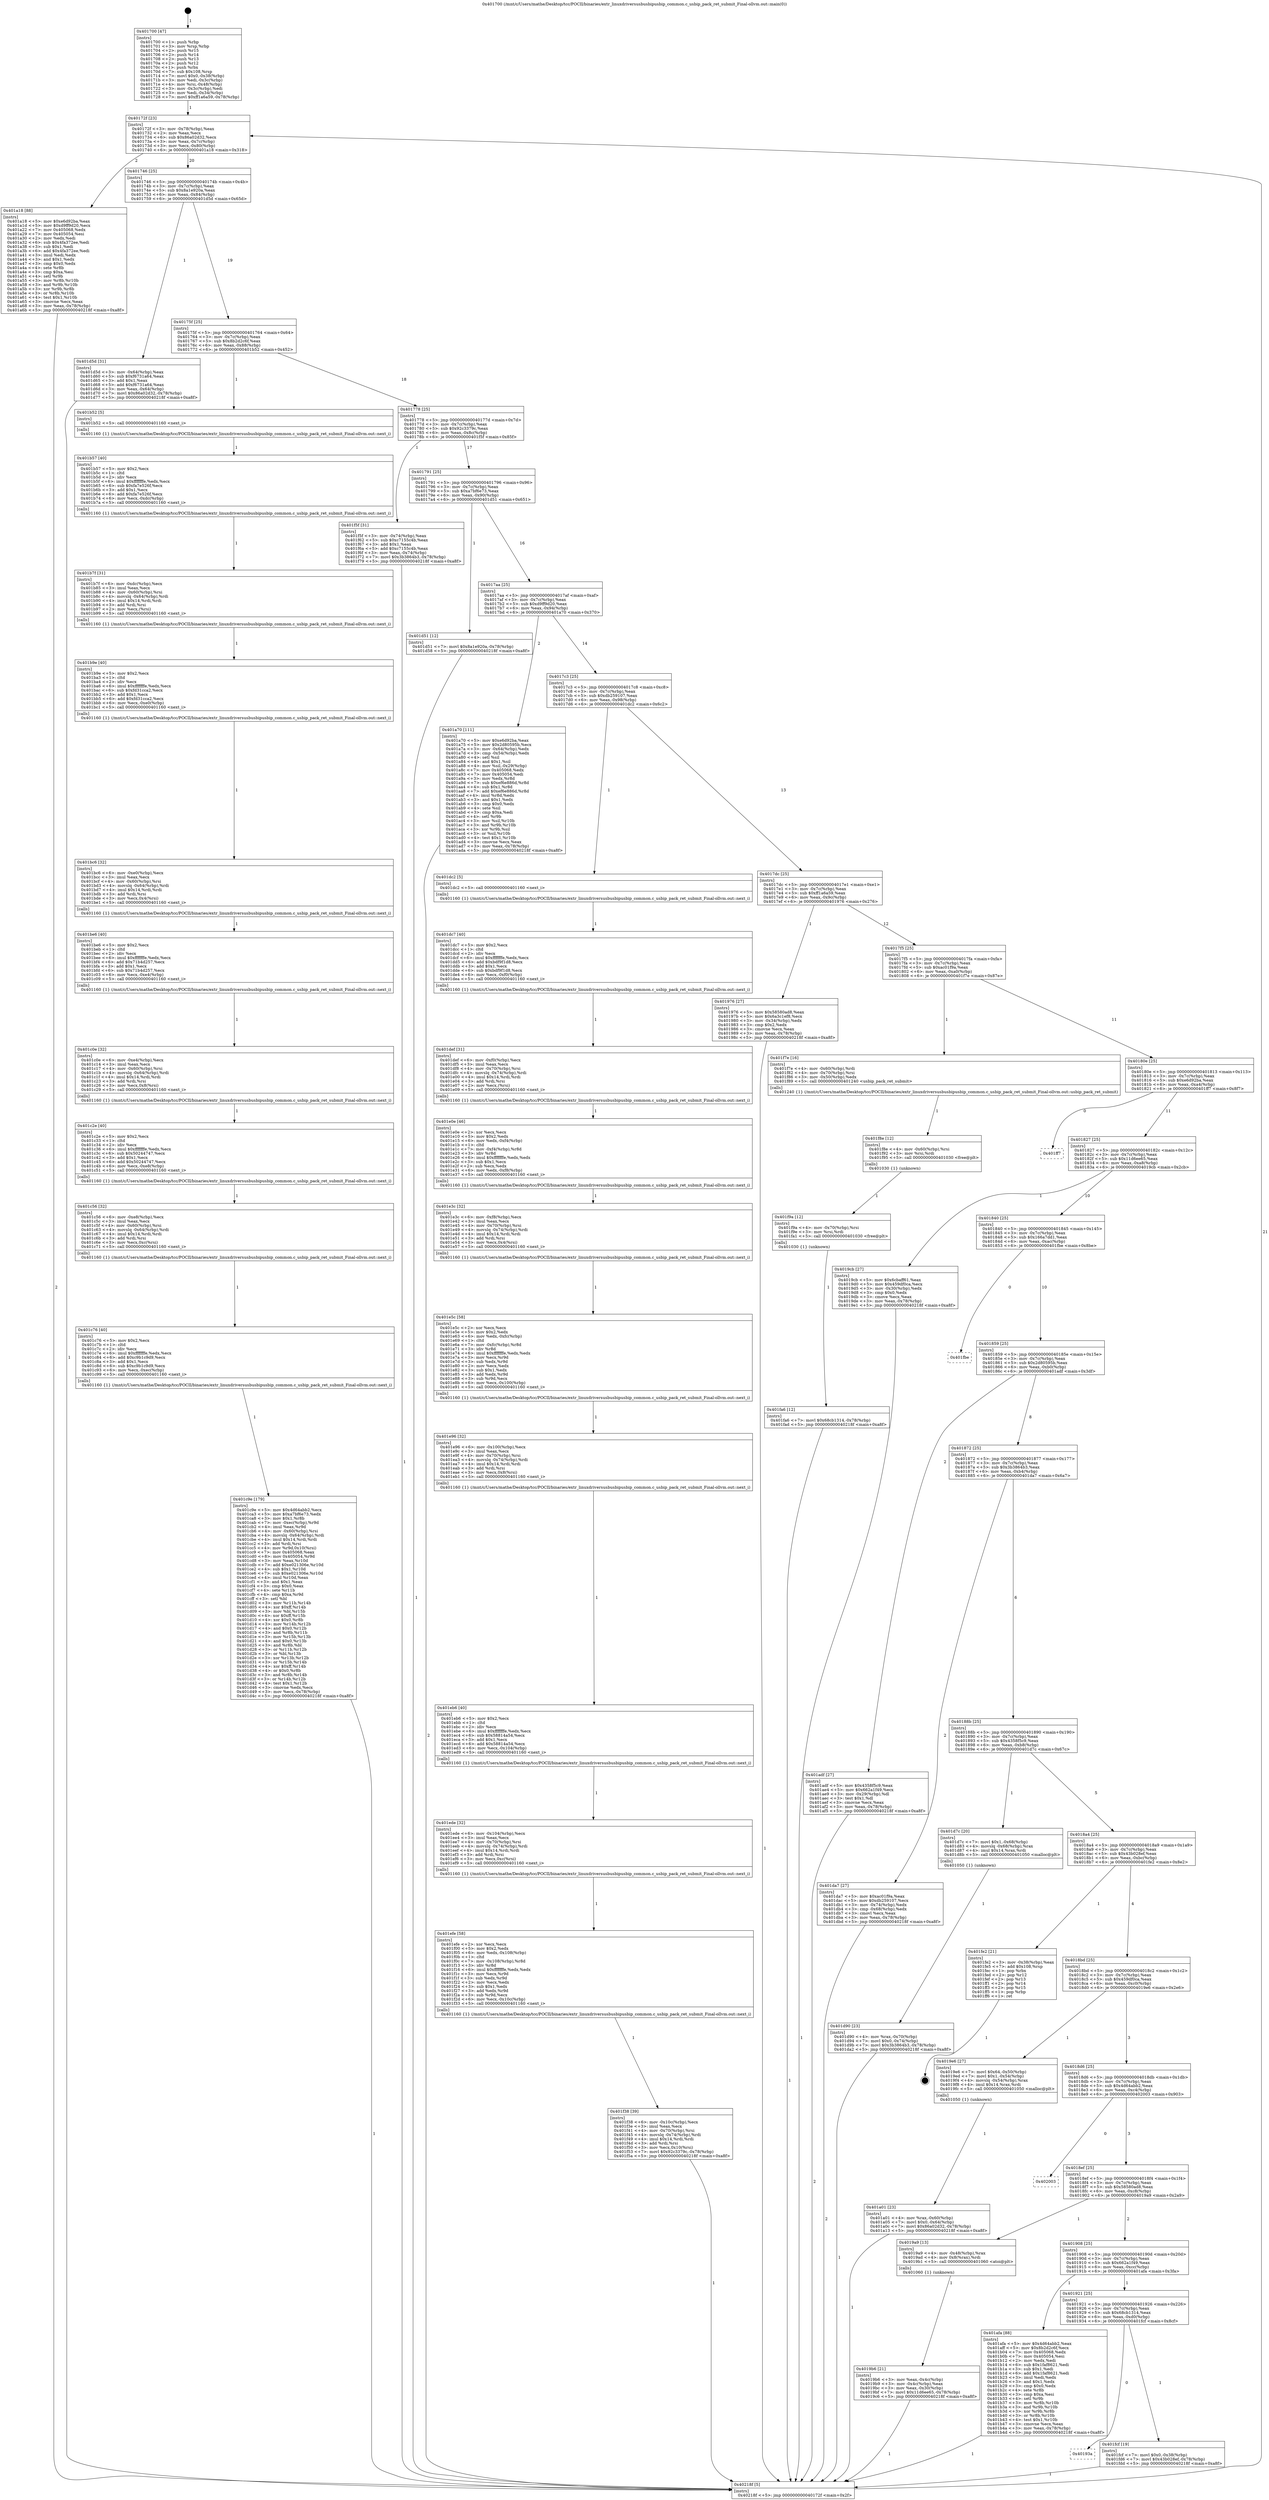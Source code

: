 digraph "0x401700" {
  label = "0x401700 (/mnt/c/Users/mathe/Desktop/tcc/POCII/binaries/extr_linuxdriversusbusbipusbip_common.c_usbip_pack_ret_submit_Final-ollvm.out::main(0))"
  labelloc = "t"
  node[shape=record]

  Entry [label="",width=0.3,height=0.3,shape=circle,fillcolor=black,style=filled]
  "0x40172f" [label="{
     0x40172f [23]\l
     | [instrs]\l
     &nbsp;&nbsp;0x40172f \<+3\>: mov -0x78(%rbp),%eax\l
     &nbsp;&nbsp;0x401732 \<+2\>: mov %eax,%ecx\l
     &nbsp;&nbsp;0x401734 \<+6\>: sub $0x86a02d32,%ecx\l
     &nbsp;&nbsp;0x40173a \<+3\>: mov %eax,-0x7c(%rbp)\l
     &nbsp;&nbsp;0x40173d \<+3\>: mov %ecx,-0x80(%rbp)\l
     &nbsp;&nbsp;0x401740 \<+6\>: je 0000000000401a18 \<main+0x318\>\l
  }"]
  "0x401a18" [label="{
     0x401a18 [88]\l
     | [instrs]\l
     &nbsp;&nbsp;0x401a18 \<+5\>: mov $0xe6d92ba,%eax\l
     &nbsp;&nbsp;0x401a1d \<+5\>: mov $0xd9ff9d20,%ecx\l
     &nbsp;&nbsp;0x401a22 \<+7\>: mov 0x405068,%edx\l
     &nbsp;&nbsp;0x401a29 \<+7\>: mov 0x405054,%esi\l
     &nbsp;&nbsp;0x401a30 \<+2\>: mov %edx,%edi\l
     &nbsp;&nbsp;0x401a32 \<+6\>: sub $0x4fa372ee,%edi\l
     &nbsp;&nbsp;0x401a38 \<+3\>: sub $0x1,%edi\l
     &nbsp;&nbsp;0x401a3b \<+6\>: add $0x4fa372ee,%edi\l
     &nbsp;&nbsp;0x401a41 \<+3\>: imul %edi,%edx\l
     &nbsp;&nbsp;0x401a44 \<+3\>: and $0x1,%edx\l
     &nbsp;&nbsp;0x401a47 \<+3\>: cmp $0x0,%edx\l
     &nbsp;&nbsp;0x401a4a \<+4\>: sete %r8b\l
     &nbsp;&nbsp;0x401a4e \<+3\>: cmp $0xa,%esi\l
     &nbsp;&nbsp;0x401a51 \<+4\>: setl %r9b\l
     &nbsp;&nbsp;0x401a55 \<+3\>: mov %r8b,%r10b\l
     &nbsp;&nbsp;0x401a58 \<+3\>: and %r9b,%r10b\l
     &nbsp;&nbsp;0x401a5b \<+3\>: xor %r9b,%r8b\l
     &nbsp;&nbsp;0x401a5e \<+3\>: or %r8b,%r10b\l
     &nbsp;&nbsp;0x401a61 \<+4\>: test $0x1,%r10b\l
     &nbsp;&nbsp;0x401a65 \<+3\>: cmovne %ecx,%eax\l
     &nbsp;&nbsp;0x401a68 \<+3\>: mov %eax,-0x78(%rbp)\l
     &nbsp;&nbsp;0x401a6b \<+5\>: jmp 000000000040218f \<main+0xa8f\>\l
  }"]
  "0x401746" [label="{
     0x401746 [25]\l
     | [instrs]\l
     &nbsp;&nbsp;0x401746 \<+5\>: jmp 000000000040174b \<main+0x4b\>\l
     &nbsp;&nbsp;0x40174b \<+3\>: mov -0x7c(%rbp),%eax\l
     &nbsp;&nbsp;0x40174e \<+5\>: sub $0x8a1e920a,%eax\l
     &nbsp;&nbsp;0x401753 \<+6\>: mov %eax,-0x84(%rbp)\l
     &nbsp;&nbsp;0x401759 \<+6\>: je 0000000000401d5d \<main+0x65d\>\l
  }"]
  Exit [label="",width=0.3,height=0.3,shape=circle,fillcolor=black,style=filled,peripheries=2]
  "0x401d5d" [label="{
     0x401d5d [31]\l
     | [instrs]\l
     &nbsp;&nbsp;0x401d5d \<+3\>: mov -0x64(%rbp),%eax\l
     &nbsp;&nbsp;0x401d60 \<+5\>: sub $0xf6731a64,%eax\l
     &nbsp;&nbsp;0x401d65 \<+3\>: add $0x1,%eax\l
     &nbsp;&nbsp;0x401d68 \<+5\>: add $0xf6731a64,%eax\l
     &nbsp;&nbsp;0x401d6d \<+3\>: mov %eax,-0x64(%rbp)\l
     &nbsp;&nbsp;0x401d70 \<+7\>: movl $0x86a02d32,-0x78(%rbp)\l
     &nbsp;&nbsp;0x401d77 \<+5\>: jmp 000000000040218f \<main+0xa8f\>\l
  }"]
  "0x40175f" [label="{
     0x40175f [25]\l
     | [instrs]\l
     &nbsp;&nbsp;0x40175f \<+5\>: jmp 0000000000401764 \<main+0x64\>\l
     &nbsp;&nbsp;0x401764 \<+3\>: mov -0x7c(%rbp),%eax\l
     &nbsp;&nbsp;0x401767 \<+5\>: sub $0x8b2d2c6f,%eax\l
     &nbsp;&nbsp;0x40176c \<+6\>: mov %eax,-0x88(%rbp)\l
     &nbsp;&nbsp;0x401772 \<+6\>: je 0000000000401b52 \<main+0x452\>\l
  }"]
  "0x40193a" [label="{
     0x40193a\l
  }", style=dashed]
  "0x401b52" [label="{
     0x401b52 [5]\l
     | [instrs]\l
     &nbsp;&nbsp;0x401b52 \<+5\>: call 0000000000401160 \<next_i\>\l
     | [calls]\l
     &nbsp;&nbsp;0x401160 \{1\} (/mnt/c/Users/mathe/Desktop/tcc/POCII/binaries/extr_linuxdriversusbusbipusbip_common.c_usbip_pack_ret_submit_Final-ollvm.out::next_i)\l
  }"]
  "0x401778" [label="{
     0x401778 [25]\l
     | [instrs]\l
     &nbsp;&nbsp;0x401778 \<+5\>: jmp 000000000040177d \<main+0x7d\>\l
     &nbsp;&nbsp;0x40177d \<+3\>: mov -0x7c(%rbp),%eax\l
     &nbsp;&nbsp;0x401780 \<+5\>: sub $0x92c3379c,%eax\l
     &nbsp;&nbsp;0x401785 \<+6\>: mov %eax,-0x8c(%rbp)\l
     &nbsp;&nbsp;0x40178b \<+6\>: je 0000000000401f5f \<main+0x85f\>\l
  }"]
  "0x401fcf" [label="{
     0x401fcf [19]\l
     | [instrs]\l
     &nbsp;&nbsp;0x401fcf \<+7\>: movl $0x0,-0x38(%rbp)\l
     &nbsp;&nbsp;0x401fd6 \<+7\>: movl $0x43b028ef,-0x78(%rbp)\l
     &nbsp;&nbsp;0x401fdd \<+5\>: jmp 000000000040218f \<main+0xa8f\>\l
  }"]
  "0x401f5f" [label="{
     0x401f5f [31]\l
     | [instrs]\l
     &nbsp;&nbsp;0x401f5f \<+3\>: mov -0x74(%rbp),%eax\l
     &nbsp;&nbsp;0x401f62 \<+5\>: sub $0xc7155c4b,%eax\l
     &nbsp;&nbsp;0x401f67 \<+3\>: add $0x1,%eax\l
     &nbsp;&nbsp;0x401f6a \<+5\>: add $0xc7155c4b,%eax\l
     &nbsp;&nbsp;0x401f6f \<+3\>: mov %eax,-0x74(%rbp)\l
     &nbsp;&nbsp;0x401f72 \<+7\>: movl $0x3b3864b3,-0x78(%rbp)\l
     &nbsp;&nbsp;0x401f79 \<+5\>: jmp 000000000040218f \<main+0xa8f\>\l
  }"]
  "0x401791" [label="{
     0x401791 [25]\l
     | [instrs]\l
     &nbsp;&nbsp;0x401791 \<+5\>: jmp 0000000000401796 \<main+0x96\>\l
     &nbsp;&nbsp;0x401796 \<+3\>: mov -0x7c(%rbp),%eax\l
     &nbsp;&nbsp;0x401799 \<+5\>: sub $0xa7bf6e73,%eax\l
     &nbsp;&nbsp;0x40179e \<+6\>: mov %eax,-0x90(%rbp)\l
     &nbsp;&nbsp;0x4017a4 \<+6\>: je 0000000000401d51 \<main+0x651\>\l
  }"]
  "0x401fa6" [label="{
     0x401fa6 [12]\l
     | [instrs]\l
     &nbsp;&nbsp;0x401fa6 \<+7\>: movl $0x68cb1314,-0x78(%rbp)\l
     &nbsp;&nbsp;0x401fad \<+5\>: jmp 000000000040218f \<main+0xa8f\>\l
  }"]
  "0x401d51" [label="{
     0x401d51 [12]\l
     | [instrs]\l
     &nbsp;&nbsp;0x401d51 \<+7\>: movl $0x8a1e920a,-0x78(%rbp)\l
     &nbsp;&nbsp;0x401d58 \<+5\>: jmp 000000000040218f \<main+0xa8f\>\l
  }"]
  "0x4017aa" [label="{
     0x4017aa [25]\l
     | [instrs]\l
     &nbsp;&nbsp;0x4017aa \<+5\>: jmp 00000000004017af \<main+0xaf\>\l
     &nbsp;&nbsp;0x4017af \<+3\>: mov -0x7c(%rbp),%eax\l
     &nbsp;&nbsp;0x4017b2 \<+5\>: sub $0xd9ff9d20,%eax\l
     &nbsp;&nbsp;0x4017b7 \<+6\>: mov %eax,-0x94(%rbp)\l
     &nbsp;&nbsp;0x4017bd \<+6\>: je 0000000000401a70 \<main+0x370\>\l
  }"]
  "0x401f9a" [label="{
     0x401f9a [12]\l
     | [instrs]\l
     &nbsp;&nbsp;0x401f9a \<+4\>: mov -0x70(%rbp),%rsi\l
     &nbsp;&nbsp;0x401f9e \<+3\>: mov %rsi,%rdi\l
     &nbsp;&nbsp;0x401fa1 \<+5\>: call 0000000000401030 \<free@plt\>\l
     | [calls]\l
     &nbsp;&nbsp;0x401030 \{1\} (unknown)\l
  }"]
  "0x401a70" [label="{
     0x401a70 [111]\l
     | [instrs]\l
     &nbsp;&nbsp;0x401a70 \<+5\>: mov $0xe6d92ba,%eax\l
     &nbsp;&nbsp;0x401a75 \<+5\>: mov $0x2d80595b,%ecx\l
     &nbsp;&nbsp;0x401a7a \<+3\>: mov -0x64(%rbp),%edx\l
     &nbsp;&nbsp;0x401a7d \<+3\>: cmp -0x54(%rbp),%edx\l
     &nbsp;&nbsp;0x401a80 \<+4\>: setl %sil\l
     &nbsp;&nbsp;0x401a84 \<+4\>: and $0x1,%sil\l
     &nbsp;&nbsp;0x401a88 \<+4\>: mov %sil,-0x29(%rbp)\l
     &nbsp;&nbsp;0x401a8c \<+7\>: mov 0x405068,%edx\l
     &nbsp;&nbsp;0x401a93 \<+7\>: mov 0x405054,%edi\l
     &nbsp;&nbsp;0x401a9a \<+3\>: mov %edx,%r8d\l
     &nbsp;&nbsp;0x401a9d \<+7\>: sub $0xef6e886d,%r8d\l
     &nbsp;&nbsp;0x401aa4 \<+4\>: sub $0x1,%r8d\l
     &nbsp;&nbsp;0x401aa8 \<+7\>: add $0xef6e886d,%r8d\l
     &nbsp;&nbsp;0x401aaf \<+4\>: imul %r8d,%edx\l
     &nbsp;&nbsp;0x401ab3 \<+3\>: and $0x1,%edx\l
     &nbsp;&nbsp;0x401ab6 \<+3\>: cmp $0x0,%edx\l
     &nbsp;&nbsp;0x401ab9 \<+4\>: sete %sil\l
     &nbsp;&nbsp;0x401abd \<+3\>: cmp $0xa,%edi\l
     &nbsp;&nbsp;0x401ac0 \<+4\>: setl %r9b\l
     &nbsp;&nbsp;0x401ac4 \<+3\>: mov %sil,%r10b\l
     &nbsp;&nbsp;0x401ac7 \<+3\>: and %r9b,%r10b\l
     &nbsp;&nbsp;0x401aca \<+3\>: xor %r9b,%sil\l
     &nbsp;&nbsp;0x401acd \<+3\>: or %sil,%r10b\l
     &nbsp;&nbsp;0x401ad0 \<+4\>: test $0x1,%r10b\l
     &nbsp;&nbsp;0x401ad4 \<+3\>: cmovne %ecx,%eax\l
     &nbsp;&nbsp;0x401ad7 \<+3\>: mov %eax,-0x78(%rbp)\l
     &nbsp;&nbsp;0x401ada \<+5\>: jmp 000000000040218f \<main+0xa8f\>\l
  }"]
  "0x4017c3" [label="{
     0x4017c3 [25]\l
     | [instrs]\l
     &nbsp;&nbsp;0x4017c3 \<+5\>: jmp 00000000004017c8 \<main+0xc8\>\l
     &nbsp;&nbsp;0x4017c8 \<+3\>: mov -0x7c(%rbp),%eax\l
     &nbsp;&nbsp;0x4017cb \<+5\>: sub $0xdb259107,%eax\l
     &nbsp;&nbsp;0x4017d0 \<+6\>: mov %eax,-0x98(%rbp)\l
     &nbsp;&nbsp;0x4017d6 \<+6\>: je 0000000000401dc2 \<main+0x6c2\>\l
  }"]
  "0x401f8e" [label="{
     0x401f8e [12]\l
     | [instrs]\l
     &nbsp;&nbsp;0x401f8e \<+4\>: mov -0x60(%rbp),%rsi\l
     &nbsp;&nbsp;0x401f92 \<+3\>: mov %rsi,%rdi\l
     &nbsp;&nbsp;0x401f95 \<+5\>: call 0000000000401030 \<free@plt\>\l
     | [calls]\l
     &nbsp;&nbsp;0x401030 \{1\} (unknown)\l
  }"]
  "0x401dc2" [label="{
     0x401dc2 [5]\l
     | [instrs]\l
     &nbsp;&nbsp;0x401dc2 \<+5\>: call 0000000000401160 \<next_i\>\l
     | [calls]\l
     &nbsp;&nbsp;0x401160 \{1\} (/mnt/c/Users/mathe/Desktop/tcc/POCII/binaries/extr_linuxdriversusbusbipusbip_common.c_usbip_pack_ret_submit_Final-ollvm.out::next_i)\l
  }"]
  "0x4017dc" [label="{
     0x4017dc [25]\l
     | [instrs]\l
     &nbsp;&nbsp;0x4017dc \<+5\>: jmp 00000000004017e1 \<main+0xe1\>\l
     &nbsp;&nbsp;0x4017e1 \<+3\>: mov -0x7c(%rbp),%eax\l
     &nbsp;&nbsp;0x4017e4 \<+5\>: sub $0xff1a6a59,%eax\l
     &nbsp;&nbsp;0x4017e9 \<+6\>: mov %eax,-0x9c(%rbp)\l
     &nbsp;&nbsp;0x4017ef \<+6\>: je 0000000000401976 \<main+0x276\>\l
  }"]
  "0x401f38" [label="{
     0x401f38 [39]\l
     | [instrs]\l
     &nbsp;&nbsp;0x401f38 \<+6\>: mov -0x10c(%rbp),%ecx\l
     &nbsp;&nbsp;0x401f3e \<+3\>: imul %eax,%ecx\l
     &nbsp;&nbsp;0x401f41 \<+4\>: mov -0x70(%rbp),%rsi\l
     &nbsp;&nbsp;0x401f45 \<+4\>: movslq -0x74(%rbp),%rdi\l
     &nbsp;&nbsp;0x401f49 \<+4\>: imul $0x14,%rdi,%rdi\l
     &nbsp;&nbsp;0x401f4d \<+3\>: add %rdi,%rsi\l
     &nbsp;&nbsp;0x401f50 \<+3\>: mov %ecx,0x10(%rsi)\l
     &nbsp;&nbsp;0x401f53 \<+7\>: movl $0x92c3379c,-0x78(%rbp)\l
     &nbsp;&nbsp;0x401f5a \<+5\>: jmp 000000000040218f \<main+0xa8f\>\l
  }"]
  "0x401976" [label="{
     0x401976 [27]\l
     | [instrs]\l
     &nbsp;&nbsp;0x401976 \<+5\>: mov $0x58580ad8,%eax\l
     &nbsp;&nbsp;0x40197b \<+5\>: mov $0x6a3c1ef8,%ecx\l
     &nbsp;&nbsp;0x401980 \<+3\>: mov -0x34(%rbp),%edx\l
     &nbsp;&nbsp;0x401983 \<+3\>: cmp $0x2,%edx\l
     &nbsp;&nbsp;0x401986 \<+3\>: cmovne %ecx,%eax\l
     &nbsp;&nbsp;0x401989 \<+3\>: mov %eax,-0x78(%rbp)\l
     &nbsp;&nbsp;0x40198c \<+5\>: jmp 000000000040218f \<main+0xa8f\>\l
  }"]
  "0x4017f5" [label="{
     0x4017f5 [25]\l
     | [instrs]\l
     &nbsp;&nbsp;0x4017f5 \<+5\>: jmp 00000000004017fa \<main+0xfa\>\l
     &nbsp;&nbsp;0x4017fa \<+3\>: mov -0x7c(%rbp),%eax\l
     &nbsp;&nbsp;0x4017fd \<+5\>: sub $0xac01f9a,%eax\l
     &nbsp;&nbsp;0x401802 \<+6\>: mov %eax,-0xa0(%rbp)\l
     &nbsp;&nbsp;0x401808 \<+6\>: je 0000000000401f7e \<main+0x87e\>\l
  }"]
  "0x40218f" [label="{
     0x40218f [5]\l
     | [instrs]\l
     &nbsp;&nbsp;0x40218f \<+5\>: jmp 000000000040172f \<main+0x2f\>\l
  }"]
  "0x401700" [label="{
     0x401700 [47]\l
     | [instrs]\l
     &nbsp;&nbsp;0x401700 \<+1\>: push %rbp\l
     &nbsp;&nbsp;0x401701 \<+3\>: mov %rsp,%rbp\l
     &nbsp;&nbsp;0x401704 \<+2\>: push %r15\l
     &nbsp;&nbsp;0x401706 \<+2\>: push %r14\l
     &nbsp;&nbsp;0x401708 \<+2\>: push %r13\l
     &nbsp;&nbsp;0x40170a \<+2\>: push %r12\l
     &nbsp;&nbsp;0x40170c \<+1\>: push %rbx\l
     &nbsp;&nbsp;0x40170d \<+7\>: sub $0x108,%rsp\l
     &nbsp;&nbsp;0x401714 \<+7\>: movl $0x0,-0x38(%rbp)\l
     &nbsp;&nbsp;0x40171b \<+3\>: mov %edi,-0x3c(%rbp)\l
     &nbsp;&nbsp;0x40171e \<+4\>: mov %rsi,-0x48(%rbp)\l
     &nbsp;&nbsp;0x401722 \<+3\>: mov -0x3c(%rbp),%edi\l
     &nbsp;&nbsp;0x401725 \<+3\>: mov %edi,-0x34(%rbp)\l
     &nbsp;&nbsp;0x401728 \<+7\>: movl $0xff1a6a59,-0x78(%rbp)\l
  }"]
  "0x401efe" [label="{
     0x401efe [58]\l
     | [instrs]\l
     &nbsp;&nbsp;0x401efe \<+2\>: xor %ecx,%ecx\l
     &nbsp;&nbsp;0x401f00 \<+5\>: mov $0x2,%edx\l
     &nbsp;&nbsp;0x401f05 \<+6\>: mov %edx,-0x108(%rbp)\l
     &nbsp;&nbsp;0x401f0b \<+1\>: cltd\l
     &nbsp;&nbsp;0x401f0c \<+7\>: mov -0x108(%rbp),%r8d\l
     &nbsp;&nbsp;0x401f13 \<+3\>: idiv %r8d\l
     &nbsp;&nbsp;0x401f16 \<+6\>: imul $0xfffffffe,%edx,%edx\l
     &nbsp;&nbsp;0x401f1c \<+3\>: mov %ecx,%r9d\l
     &nbsp;&nbsp;0x401f1f \<+3\>: sub %edx,%r9d\l
     &nbsp;&nbsp;0x401f22 \<+2\>: mov %ecx,%edx\l
     &nbsp;&nbsp;0x401f24 \<+3\>: sub $0x1,%edx\l
     &nbsp;&nbsp;0x401f27 \<+3\>: add %edx,%r9d\l
     &nbsp;&nbsp;0x401f2a \<+3\>: sub %r9d,%ecx\l
     &nbsp;&nbsp;0x401f2d \<+6\>: mov %ecx,-0x10c(%rbp)\l
     &nbsp;&nbsp;0x401f33 \<+5\>: call 0000000000401160 \<next_i\>\l
     | [calls]\l
     &nbsp;&nbsp;0x401160 \{1\} (/mnt/c/Users/mathe/Desktop/tcc/POCII/binaries/extr_linuxdriversusbusbipusbip_common.c_usbip_pack_ret_submit_Final-ollvm.out::next_i)\l
  }"]
  "0x401f7e" [label="{
     0x401f7e [16]\l
     | [instrs]\l
     &nbsp;&nbsp;0x401f7e \<+4\>: mov -0x60(%rbp),%rdi\l
     &nbsp;&nbsp;0x401f82 \<+4\>: mov -0x70(%rbp),%rsi\l
     &nbsp;&nbsp;0x401f86 \<+3\>: mov -0x50(%rbp),%edx\l
     &nbsp;&nbsp;0x401f89 \<+5\>: call 0000000000401240 \<usbip_pack_ret_submit\>\l
     | [calls]\l
     &nbsp;&nbsp;0x401240 \{1\} (/mnt/c/Users/mathe/Desktop/tcc/POCII/binaries/extr_linuxdriversusbusbipusbip_common.c_usbip_pack_ret_submit_Final-ollvm.out::usbip_pack_ret_submit)\l
  }"]
  "0x40180e" [label="{
     0x40180e [25]\l
     | [instrs]\l
     &nbsp;&nbsp;0x40180e \<+5\>: jmp 0000000000401813 \<main+0x113\>\l
     &nbsp;&nbsp;0x401813 \<+3\>: mov -0x7c(%rbp),%eax\l
     &nbsp;&nbsp;0x401816 \<+5\>: sub $0xe6d92ba,%eax\l
     &nbsp;&nbsp;0x40181b \<+6\>: mov %eax,-0xa4(%rbp)\l
     &nbsp;&nbsp;0x401821 \<+6\>: je 0000000000401ff7 \<main+0x8f7\>\l
  }"]
  "0x401ede" [label="{
     0x401ede [32]\l
     | [instrs]\l
     &nbsp;&nbsp;0x401ede \<+6\>: mov -0x104(%rbp),%ecx\l
     &nbsp;&nbsp;0x401ee4 \<+3\>: imul %eax,%ecx\l
     &nbsp;&nbsp;0x401ee7 \<+4\>: mov -0x70(%rbp),%rsi\l
     &nbsp;&nbsp;0x401eeb \<+4\>: movslq -0x74(%rbp),%rdi\l
     &nbsp;&nbsp;0x401eef \<+4\>: imul $0x14,%rdi,%rdi\l
     &nbsp;&nbsp;0x401ef3 \<+3\>: add %rdi,%rsi\l
     &nbsp;&nbsp;0x401ef6 \<+3\>: mov %ecx,0xc(%rsi)\l
     &nbsp;&nbsp;0x401ef9 \<+5\>: call 0000000000401160 \<next_i\>\l
     | [calls]\l
     &nbsp;&nbsp;0x401160 \{1\} (/mnt/c/Users/mathe/Desktop/tcc/POCII/binaries/extr_linuxdriversusbusbipusbip_common.c_usbip_pack_ret_submit_Final-ollvm.out::next_i)\l
  }"]
  "0x401ff7" [label="{
     0x401ff7\l
  }", style=dashed]
  "0x401827" [label="{
     0x401827 [25]\l
     | [instrs]\l
     &nbsp;&nbsp;0x401827 \<+5\>: jmp 000000000040182c \<main+0x12c\>\l
     &nbsp;&nbsp;0x40182c \<+3\>: mov -0x7c(%rbp),%eax\l
     &nbsp;&nbsp;0x40182f \<+5\>: sub $0x11d6ee65,%eax\l
     &nbsp;&nbsp;0x401834 \<+6\>: mov %eax,-0xa8(%rbp)\l
     &nbsp;&nbsp;0x40183a \<+6\>: je 00000000004019cb \<main+0x2cb\>\l
  }"]
  "0x401eb6" [label="{
     0x401eb6 [40]\l
     | [instrs]\l
     &nbsp;&nbsp;0x401eb6 \<+5\>: mov $0x2,%ecx\l
     &nbsp;&nbsp;0x401ebb \<+1\>: cltd\l
     &nbsp;&nbsp;0x401ebc \<+2\>: idiv %ecx\l
     &nbsp;&nbsp;0x401ebe \<+6\>: imul $0xfffffffe,%edx,%ecx\l
     &nbsp;&nbsp;0x401ec4 \<+6\>: sub $0x58814a54,%ecx\l
     &nbsp;&nbsp;0x401eca \<+3\>: add $0x1,%ecx\l
     &nbsp;&nbsp;0x401ecd \<+6\>: add $0x58814a54,%ecx\l
     &nbsp;&nbsp;0x401ed3 \<+6\>: mov %ecx,-0x104(%rbp)\l
     &nbsp;&nbsp;0x401ed9 \<+5\>: call 0000000000401160 \<next_i\>\l
     | [calls]\l
     &nbsp;&nbsp;0x401160 \{1\} (/mnt/c/Users/mathe/Desktop/tcc/POCII/binaries/extr_linuxdriversusbusbipusbip_common.c_usbip_pack_ret_submit_Final-ollvm.out::next_i)\l
  }"]
  "0x4019cb" [label="{
     0x4019cb [27]\l
     | [instrs]\l
     &nbsp;&nbsp;0x4019cb \<+5\>: mov $0x6cbaff61,%eax\l
     &nbsp;&nbsp;0x4019d0 \<+5\>: mov $0x459df0ca,%ecx\l
     &nbsp;&nbsp;0x4019d5 \<+3\>: mov -0x30(%rbp),%edx\l
     &nbsp;&nbsp;0x4019d8 \<+3\>: cmp $0x0,%edx\l
     &nbsp;&nbsp;0x4019db \<+3\>: cmove %ecx,%eax\l
     &nbsp;&nbsp;0x4019de \<+3\>: mov %eax,-0x78(%rbp)\l
     &nbsp;&nbsp;0x4019e1 \<+5\>: jmp 000000000040218f \<main+0xa8f\>\l
  }"]
  "0x401840" [label="{
     0x401840 [25]\l
     | [instrs]\l
     &nbsp;&nbsp;0x401840 \<+5\>: jmp 0000000000401845 \<main+0x145\>\l
     &nbsp;&nbsp;0x401845 \<+3\>: mov -0x7c(%rbp),%eax\l
     &nbsp;&nbsp;0x401848 \<+5\>: sub $0x166a7dd1,%eax\l
     &nbsp;&nbsp;0x40184d \<+6\>: mov %eax,-0xac(%rbp)\l
     &nbsp;&nbsp;0x401853 \<+6\>: je 0000000000401fbe \<main+0x8be\>\l
  }"]
  "0x401e96" [label="{
     0x401e96 [32]\l
     | [instrs]\l
     &nbsp;&nbsp;0x401e96 \<+6\>: mov -0x100(%rbp),%ecx\l
     &nbsp;&nbsp;0x401e9c \<+3\>: imul %eax,%ecx\l
     &nbsp;&nbsp;0x401e9f \<+4\>: mov -0x70(%rbp),%rsi\l
     &nbsp;&nbsp;0x401ea3 \<+4\>: movslq -0x74(%rbp),%rdi\l
     &nbsp;&nbsp;0x401ea7 \<+4\>: imul $0x14,%rdi,%rdi\l
     &nbsp;&nbsp;0x401eab \<+3\>: add %rdi,%rsi\l
     &nbsp;&nbsp;0x401eae \<+3\>: mov %ecx,0x8(%rsi)\l
     &nbsp;&nbsp;0x401eb1 \<+5\>: call 0000000000401160 \<next_i\>\l
     | [calls]\l
     &nbsp;&nbsp;0x401160 \{1\} (/mnt/c/Users/mathe/Desktop/tcc/POCII/binaries/extr_linuxdriversusbusbipusbip_common.c_usbip_pack_ret_submit_Final-ollvm.out::next_i)\l
  }"]
  "0x401fbe" [label="{
     0x401fbe\l
  }", style=dashed]
  "0x401859" [label="{
     0x401859 [25]\l
     | [instrs]\l
     &nbsp;&nbsp;0x401859 \<+5\>: jmp 000000000040185e \<main+0x15e\>\l
     &nbsp;&nbsp;0x40185e \<+3\>: mov -0x7c(%rbp),%eax\l
     &nbsp;&nbsp;0x401861 \<+5\>: sub $0x2d80595b,%eax\l
     &nbsp;&nbsp;0x401866 \<+6\>: mov %eax,-0xb0(%rbp)\l
     &nbsp;&nbsp;0x40186c \<+6\>: je 0000000000401adf \<main+0x3df\>\l
  }"]
  "0x401e5c" [label="{
     0x401e5c [58]\l
     | [instrs]\l
     &nbsp;&nbsp;0x401e5c \<+2\>: xor %ecx,%ecx\l
     &nbsp;&nbsp;0x401e5e \<+5\>: mov $0x2,%edx\l
     &nbsp;&nbsp;0x401e63 \<+6\>: mov %edx,-0xfc(%rbp)\l
     &nbsp;&nbsp;0x401e69 \<+1\>: cltd\l
     &nbsp;&nbsp;0x401e6a \<+7\>: mov -0xfc(%rbp),%r8d\l
     &nbsp;&nbsp;0x401e71 \<+3\>: idiv %r8d\l
     &nbsp;&nbsp;0x401e74 \<+6\>: imul $0xfffffffe,%edx,%edx\l
     &nbsp;&nbsp;0x401e7a \<+3\>: mov %ecx,%r9d\l
     &nbsp;&nbsp;0x401e7d \<+3\>: sub %edx,%r9d\l
     &nbsp;&nbsp;0x401e80 \<+2\>: mov %ecx,%edx\l
     &nbsp;&nbsp;0x401e82 \<+3\>: sub $0x1,%edx\l
     &nbsp;&nbsp;0x401e85 \<+3\>: add %edx,%r9d\l
     &nbsp;&nbsp;0x401e88 \<+3\>: sub %r9d,%ecx\l
     &nbsp;&nbsp;0x401e8b \<+6\>: mov %ecx,-0x100(%rbp)\l
     &nbsp;&nbsp;0x401e91 \<+5\>: call 0000000000401160 \<next_i\>\l
     | [calls]\l
     &nbsp;&nbsp;0x401160 \{1\} (/mnt/c/Users/mathe/Desktop/tcc/POCII/binaries/extr_linuxdriversusbusbipusbip_common.c_usbip_pack_ret_submit_Final-ollvm.out::next_i)\l
  }"]
  "0x401adf" [label="{
     0x401adf [27]\l
     | [instrs]\l
     &nbsp;&nbsp;0x401adf \<+5\>: mov $0x4358f5c9,%eax\l
     &nbsp;&nbsp;0x401ae4 \<+5\>: mov $0x662a1f49,%ecx\l
     &nbsp;&nbsp;0x401ae9 \<+3\>: mov -0x29(%rbp),%dl\l
     &nbsp;&nbsp;0x401aec \<+3\>: test $0x1,%dl\l
     &nbsp;&nbsp;0x401aef \<+3\>: cmovne %ecx,%eax\l
     &nbsp;&nbsp;0x401af2 \<+3\>: mov %eax,-0x78(%rbp)\l
     &nbsp;&nbsp;0x401af5 \<+5\>: jmp 000000000040218f \<main+0xa8f\>\l
  }"]
  "0x401872" [label="{
     0x401872 [25]\l
     | [instrs]\l
     &nbsp;&nbsp;0x401872 \<+5\>: jmp 0000000000401877 \<main+0x177\>\l
     &nbsp;&nbsp;0x401877 \<+3\>: mov -0x7c(%rbp),%eax\l
     &nbsp;&nbsp;0x40187a \<+5\>: sub $0x3b3864b3,%eax\l
     &nbsp;&nbsp;0x40187f \<+6\>: mov %eax,-0xb4(%rbp)\l
     &nbsp;&nbsp;0x401885 \<+6\>: je 0000000000401da7 \<main+0x6a7\>\l
  }"]
  "0x401e3c" [label="{
     0x401e3c [32]\l
     | [instrs]\l
     &nbsp;&nbsp;0x401e3c \<+6\>: mov -0xf8(%rbp),%ecx\l
     &nbsp;&nbsp;0x401e42 \<+3\>: imul %eax,%ecx\l
     &nbsp;&nbsp;0x401e45 \<+4\>: mov -0x70(%rbp),%rsi\l
     &nbsp;&nbsp;0x401e49 \<+4\>: movslq -0x74(%rbp),%rdi\l
     &nbsp;&nbsp;0x401e4d \<+4\>: imul $0x14,%rdi,%rdi\l
     &nbsp;&nbsp;0x401e51 \<+3\>: add %rdi,%rsi\l
     &nbsp;&nbsp;0x401e54 \<+3\>: mov %ecx,0x4(%rsi)\l
     &nbsp;&nbsp;0x401e57 \<+5\>: call 0000000000401160 \<next_i\>\l
     | [calls]\l
     &nbsp;&nbsp;0x401160 \{1\} (/mnt/c/Users/mathe/Desktop/tcc/POCII/binaries/extr_linuxdriversusbusbipusbip_common.c_usbip_pack_ret_submit_Final-ollvm.out::next_i)\l
  }"]
  "0x401da7" [label="{
     0x401da7 [27]\l
     | [instrs]\l
     &nbsp;&nbsp;0x401da7 \<+5\>: mov $0xac01f9a,%eax\l
     &nbsp;&nbsp;0x401dac \<+5\>: mov $0xdb259107,%ecx\l
     &nbsp;&nbsp;0x401db1 \<+3\>: mov -0x74(%rbp),%edx\l
     &nbsp;&nbsp;0x401db4 \<+3\>: cmp -0x68(%rbp),%edx\l
     &nbsp;&nbsp;0x401db7 \<+3\>: cmovl %ecx,%eax\l
     &nbsp;&nbsp;0x401dba \<+3\>: mov %eax,-0x78(%rbp)\l
     &nbsp;&nbsp;0x401dbd \<+5\>: jmp 000000000040218f \<main+0xa8f\>\l
  }"]
  "0x40188b" [label="{
     0x40188b [25]\l
     | [instrs]\l
     &nbsp;&nbsp;0x40188b \<+5\>: jmp 0000000000401890 \<main+0x190\>\l
     &nbsp;&nbsp;0x401890 \<+3\>: mov -0x7c(%rbp),%eax\l
     &nbsp;&nbsp;0x401893 \<+5\>: sub $0x4358f5c9,%eax\l
     &nbsp;&nbsp;0x401898 \<+6\>: mov %eax,-0xb8(%rbp)\l
     &nbsp;&nbsp;0x40189e \<+6\>: je 0000000000401d7c \<main+0x67c\>\l
  }"]
  "0x401e0e" [label="{
     0x401e0e [46]\l
     | [instrs]\l
     &nbsp;&nbsp;0x401e0e \<+2\>: xor %ecx,%ecx\l
     &nbsp;&nbsp;0x401e10 \<+5\>: mov $0x2,%edx\l
     &nbsp;&nbsp;0x401e15 \<+6\>: mov %edx,-0xf4(%rbp)\l
     &nbsp;&nbsp;0x401e1b \<+1\>: cltd\l
     &nbsp;&nbsp;0x401e1c \<+7\>: mov -0xf4(%rbp),%r8d\l
     &nbsp;&nbsp;0x401e23 \<+3\>: idiv %r8d\l
     &nbsp;&nbsp;0x401e26 \<+6\>: imul $0xfffffffe,%edx,%edx\l
     &nbsp;&nbsp;0x401e2c \<+3\>: sub $0x1,%ecx\l
     &nbsp;&nbsp;0x401e2f \<+2\>: sub %ecx,%edx\l
     &nbsp;&nbsp;0x401e31 \<+6\>: mov %edx,-0xf8(%rbp)\l
     &nbsp;&nbsp;0x401e37 \<+5\>: call 0000000000401160 \<next_i\>\l
     | [calls]\l
     &nbsp;&nbsp;0x401160 \{1\} (/mnt/c/Users/mathe/Desktop/tcc/POCII/binaries/extr_linuxdriversusbusbipusbip_common.c_usbip_pack_ret_submit_Final-ollvm.out::next_i)\l
  }"]
  "0x401d7c" [label="{
     0x401d7c [20]\l
     | [instrs]\l
     &nbsp;&nbsp;0x401d7c \<+7\>: movl $0x1,-0x68(%rbp)\l
     &nbsp;&nbsp;0x401d83 \<+4\>: movslq -0x68(%rbp),%rax\l
     &nbsp;&nbsp;0x401d87 \<+4\>: imul $0x14,%rax,%rdi\l
     &nbsp;&nbsp;0x401d8b \<+5\>: call 0000000000401050 \<malloc@plt\>\l
     | [calls]\l
     &nbsp;&nbsp;0x401050 \{1\} (unknown)\l
  }"]
  "0x4018a4" [label="{
     0x4018a4 [25]\l
     | [instrs]\l
     &nbsp;&nbsp;0x4018a4 \<+5\>: jmp 00000000004018a9 \<main+0x1a9\>\l
     &nbsp;&nbsp;0x4018a9 \<+3\>: mov -0x7c(%rbp),%eax\l
     &nbsp;&nbsp;0x4018ac \<+5\>: sub $0x43b028ef,%eax\l
     &nbsp;&nbsp;0x4018b1 \<+6\>: mov %eax,-0xbc(%rbp)\l
     &nbsp;&nbsp;0x4018b7 \<+6\>: je 0000000000401fe2 \<main+0x8e2\>\l
  }"]
  "0x401def" [label="{
     0x401def [31]\l
     | [instrs]\l
     &nbsp;&nbsp;0x401def \<+6\>: mov -0xf0(%rbp),%ecx\l
     &nbsp;&nbsp;0x401df5 \<+3\>: imul %eax,%ecx\l
     &nbsp;&nbsp;0x401df8 \<+4\>: mov -0x70(%rbp),%rsi\l
     &nbsp;&nbsp;0x401dfc \<+4\>: movslq -0x74(%rbp),%rdi\l
     &nbsp;&nbsp;0x401e00 \<+4\>: imul $0x14,%rdi,%rdi\l
     &nbsp;&nbsp;0x401e04 \<+3\>: add %rdi,%rsi\l
     &nbsp;&nbsp;0x401e07 \<+2\>: mov %ecx,(%rsi)\l
     &nbsp;&nbsp;0x401e09 \<+5\>: call 0000000000401160 \<next_i\>\l
     | [calls]\l
     &nbsp;&nbsp;0x401160 \{1\} (/mnt/c/Users/mathe/Desktop/tcc/POCII/binaries/extr_linuxdriversusbusbipusbip_common.c_usbip_pack_ret_submit_Final-ollvm.out::next_i)\l
  }"]
  "0x401fe2" [label="{
     0x401fe2 [21]\l
     | [instrs]\l
     &nbsp;&nbsp;0x401fe2 \<+3\>: mov -0x38(%rbp),%eax\l
     &nbsp;&nbsp;0x401fe5 \<+7\>: add $0x108,%rsp\l
     &nbsp;&nbsp;0x401fec \<+1\>: pop %rbx\l
     &nbsp;&nbsp;0x401fed \<+2\>: pop %r12\l
     &nbsp;&nbsp;0x401fef \<+2\>: pop %r13\l
     &nbsp;&nbsp;0x401ff1 \<+2\>: pop %r14\l
     &nbsp;&nbsp;0x401ff3 \<+2\>: pop %r15\l
     &nbsp;&nbsp;0x401ff5 \<+1\>: pop %rbp\l
     &nbsp;&nbsp;0x401ff6 \<+1\>: ret\l
  }"]
  "0x4018bd" [label="{
     0x4018bd [25]\l
     | [instrs]\l
     &nbsp;&nbsp;0x4018bd \<+5\>: jmp 00000000004018c2 \<main+0x1c2\>\l
     &nbsp;&nbsp;0x4018c2 \<+3\>: mov -0x7c(%rbp),%eax\l
     &nbsp;&nbsp;0x4018c5 \<+5\>: sub $0x459df0ca,%eax\l
     &nbsp;&nbsp;0x4018ca \<+6\>: mov %eax,-0xc0(%rbp)\l
     &nbsp;&nbsp;0x4018d0 \<+6\>: je 00000000004019e6 \<main+0x2e6\>\l
  }"]
  "0x401dc7" [label="{
     0x401dc7 [40]\l
     | [instrs]\l
     &nbsp;&nbsp;0x401dc7 \<+5\>: mov $0x2,%ecx\l
     &nbsp;&nbsp;0x401dcc \<+1\>: cltd\l
     &nbsp;&nbsp;0x401dcd \<+2\>: idiv %ecx\l
     &nbsp;&nbsp;0x401dcf \<+6\>: imul $0xfffffffe,%edx,%ecx\l
     &nbsp;&nbsp;0x401dd5 \<+6\>: add $0xbdf9f1d8,%ecx\l
     &nbsp;&nbsp;0x401ddb \<+3\>: add $0x1,%ecx\l
     &nbsp;&nbsp;0x401dde \<+6\>: sub $0xbdf9f1d8,%ecx\l
     &nbsp;&nbsp;0x401de4 \<+6\>: mov %ecx,-0xf0(%rbp)\l
     &nbsp;&nbsp;0x401dea \<+5\>: call 0000000000401160 \<next_i\>\l
     | [calls]\l
     &nbsp;&nbsp;0x401160 \{1\} (/mnt/c/Users/mathe/Desktop/tcc/POCII/binaries/extr_linuxdriversusbusbipusbip_common.c_usbip_pack_ret_submit_Final-ollvm.out::next_i)\l
  }"]
  "0x4019e6" [label="{
     0x4019e6 [27]\l
     | [instrs]\l
     &nbsp;&nbsp;0x4019e6 \<+7\>: movl $0x64,-0x50(%rbp)\l
     &nbsp;&nbsp;0x4019ed \<+7\>: movl $0x1,-0x54(%rbp)\l
     &nbsp;&nbsp;0x4019f4 \<+4\>: movslq -0x54(%rbp),%rax\l
     &nbsp;&nbsp;0x4019f8 \<+4\>: imul $0x14,%rax,%rdi\l
     &nbsp;&nbsp;0x4019fc \<+5\>: call 0000000000401050 \<malloc@plt\>\l
     | [calls]\l
     &nbsp;&nbsp;0x401050 \{1\} (unknown)\l
  }"]
  "0x4018d6" [label="{
     0x4018d6 [25]\l
     | [instrs]\l
     &nbsp;&nbsp;0x4018d6 \<+5\>: jmp 00000000004018db \<main+0x1db\>\l
     &nbsp;&nbsp;0x4018db \<+3\>: mov -0x7c(%rbp),%eax\l
     &nbsp;&nbsp;0x4018de \<+5\>: sub $0x4d64abb2,%eax\l
     &nbsp;&nbsp;0x4018e3 \<+6\>: mov %eax,-0xc4(%rbp)\l
     &nbsp;&nbsp;0x4018e9 \<+6\>: je 0000000000402003 \<main+0x903\>\l
  }"]
  "0x401d90" [label="{
     0x401d90 [23]\l
     | [instrs]\l
     &nbsp;&nbsp;0x401d90 \<+4\>: mov %rax,-0x70(%rbp)\l
     &nbsp;&nbsp;0x401d94 \<+7\>: movl $0x0,-0x74(%rbp)\l
     &nbsp;&nbsp;0x401d9b \<+7\>: movl $0x3b3864b3,-0x78(%rbp)\l
     &nbsp;&nbsp;0x401da2 \<+5\>: jmp 000000000040218f \<main+0xa8f\>\l
  }"]
  "0x402003" [label="{
     0x402003\l
  }", style=dashed]
  "0x4018ef" [label="{
     0x4018ef [25]\l
     | [instrs]\l
     &nbsp;&nbsp;0x4018ef \<+5\>: jmp 00000000004018f4 \<main+0x1f4\>\l
     &nbsp;&nbsp;0x4018f4 \<+3\>: mov -0x7c(%rbp),%eax\l
     &nbsp;&nbsp;0x4018f7 \<+5\>: sub $0x58580ad8,%eax\l
     &nbsp;&nbsp;0x4018fc \<+6\>: mov %eax,-0xc8(%rbp)\l
     &nbsp;&nbsp;0x401902 \<+6\>: je 00000000004019a9 \<main+0x2a9\>\l
  }"]
  "0x401c9e" [label="{
     0x401c9e [179]\l
     | [instrs]\l
     &nbsp;&nbsp;0x401c9e \<+5\>: mov $0x4d64abb2,%ecx\l
     &nbsp;&nbsp;0x401ca3 \<+5\>: mov $0xa7bf6e73,%edx\l
     &nbsp;&nbsp;0x401ca8 \<+3\>: mov $0x1,%r8b\l
     &nbsp;&nbsp;0x401cab \<+7\>: mov -0xec(%rbp),%r9d\l
     &nbsp;&nbsp;0x401cb2 \<+4\>: imul %eax,%r9d\l
     &nbsp;&nbsp;0x401cb6 \<+4\>: mov -0x60(%rbp),%rsi\l
     &nbsp;&nbsp;0x401cba \<+4\>: movslq -0x64(%rbp),%rdi\l
     &nbsp;&nbsp;0x401cbe \<+4\>: imul $0x14,%rdi,%rdi\l
     &nbsp;&nbsp;0x401cc2 \<+3\>: add %rdi,%rsi\l
     &nbsp;&nbsp;0x401cc5 \<+4\>: mov %r9d,0x10(%rsi)\l
     &nbsp;&nbsp;0x401cc9 \<+7\>: mov 0x405068,%eax\l
     &nbsp;&nbsp;0x401cd0 \<+8\>: mov 0x405054,%r9d\l
     &nbsp;&nbsp;0x401cd8 \<+3\>: mov %eax,%r10d\l
     &nbsp;&nbsp;0x401cdb \<+7\>: add $0xe021306e,%r10d\l
     &nbsp;&nbsp;0x401ce2 \<+4\>: sub $0x1,%r10d\l
     &nbsp;&nbsp;0x401ce6 \<+7\>: sub $0xe021306e,%r10d\l
     &nbsp;&nbsp;0x401ced \<+4\>: imul %r10d,%eax\l
     &nbsp;&nbsp;0x401cf1 \<+3\>: and $0x1,%eax\l
     &nbsp;&nbsp;0x401cf4 \<+3\>: cmp $0x0,%eax\l
     &nbsp;&nbsp;0x401cf7 \<+4\>: sete %r11b\l
     &nbsp;&nbsp;0x401cfb \<+4\>: cmp $0xa,%r9d\l
     &nbsp;&nbsp;0x401cff \<+3\>: setl %bl\l
     &nbsp;&nbsp;0x401d02 \<+3\>: mov %r11b,%r14b\l
     &nbsp;&nbsp;0x401d05 \<+4\>: xor $0xff,%r14b\l
     &nbsp;&nbsp;0x401d09 \<+3\>: mov %bl,%r15b\l
     &nbsp;&nbsp;0x401d0c \<+4\>: xor $0xff,%r15b\l
     &nbsp;&nbsp;0x401d10 \<+4\>: xor $0x0,%r8b\l
     &nbsp;&nbsp;0x401d14 \<+3\>: mov %r14b,%r12b\l
     &nbsp;&nbsp;0x401d17 \<+4\>: and $0x0,%r12b\l
     &nbsp;&nbsp;0x401d1b \<+3\>: and %r8b,%r11b\l
     &nbsp;&nbsp;0x401d1e \<+3\>: mov %r15b,%r13b\l
     &nbsp;&nbsp;0x401d21 \<+4\>: and $0x0,%r13b\l
     &nbsp;&nbsp;0x401d25 \<+3\>: and %r8b,%bl\l
     &nbsp;&nbsp;0x401d28 \<+3\>: or %r11b,%r12b\l
     &nbsp;&nbsp;0x401d2b \<+3\>: or %bl,%r13b\l
     &nbsp;&nbsp;0x401d2e \<+3\>: xor %r13b,%r12b\l
     &nbsp;&nbsp;0x401d31 \<+3\>: or %r15b,%r14b\l
     &nbsp;&nbsp;0x401d34 \<+4\>: xor $0xff,%r14b\l
     &nbsp;&nbsp;0x401d38 \<+4\>: or $0x0,%r8b\l
     &nbsp;&nbsp;0x401d3c \<+3\>: and %r8b,%r14b\l
     &nbsp;&nbsp;0x401d3f \<+3\>: or %r14b,%r12b\l
     &nbsp;&nbsp;0x401d42 \<+4\>: test $0x1,%r12b\l
     &nbsp;&nbsp;0x401d46 \<+3\>: cmovne %edx,%ecx\l
     &nbsp;&nbsp;0x401d49 \<+3\>: mov %ecx,-0x78(%rbp)\l
     &nbsp;&nbsp;0x401d4c \<+5\>: jmp 000000000040218f \<main+0xa8f\>\l
  }"]
  "0x4019a9" [label="{
     0x4019a9 [13]\l
     | [instrs]\l
     &nbsp;&nbsp;0x4019a9 \<+4\>: mov -0x48(%rbp),%rax\l
     &nbsp;&nbsp;0x4019ad \<+4\>: mov 0x8(%rax),%rdi\l
     &nbsp;&nbsp;0x4019b1 \<+5\>: call 0000000000401060 \<atoi@plt\>\l
     | [calls]\l
     &nbsp;&nbsp;0x401060 \{1\} (unknown)\l
  }"]
  "0x401908" [label="{
     0x401908 [25]\l
     | [instrs]\l
     &nbsp;&nbsp;0x401908 \<+5\>: jmp 000000000040190d \<main+0x20d\>\l
     &nbsp;&nbsp;0x40190d \<+3\>: mov -0x7c(%rbp),%eax\l
     &nbsp;&nbsp;0x401910 \<+5\>: sub $0x662a1f49,%eax\l
     &nbsp;&nbsp;0x401915 \<+6\>: mov %eax,-0xcc(%rbp)\l
     &nbsp;&nbsp;0x40191b \<+6\>: je 0000000000401afa \<main+0x3fa\>\l
  }"]
  "0x4019b6" [label="{
     0x4019b6 [21]\l
     | [instrs]\l
     &nbsp;&nbsp;0x4019b6 \<+3\>: mov %eax,-0x4c(%rbp)\l
     &nbsp;&nbsp;0x4019b9 \<+3\>: mov -0x4c(%rbp),%eax\l
     &nbsp;&nbsp;0x4019bc \<+3\>: mov %eax,-0x30(%rbp)\l
     &nbsp;&nbsp;0x4019bf \<+7\>: movl $0x11d6ee65,-0x78(%rbp)\l
     &nbsp;&nbsp;0x4019c6 \<+5\>: jmp 000000000040218f \<main+0xa8f\>\l
  }"]
  "0x401a01" [label="{
     0x401a01 [23]\l
     | [instrs]\l
     &nbsp;&nbsp;0x401a01 \<+4\>: mov %rax,-0x60(%rbp)\l
     &nbsp;&nbsp;0x401a05 \<+7\>: movl $0x0,-0x64(%rbp)\l
     &nbsp;&nbsp;0x401a0c \<+7\>: movl $0x86a02d32,-0x78(%rbp)\l
     &nbsp;&nbsp;0x401a13 \<+5\>: jmp 000000000040218f \<main+0xa8f\>\l
  }"]
  "0x401c76" [label="{
     0x401c76 [40]\l
     | [instrs]\l
     &nbsp;&nbsp;0x401c76 \<+5\>: mov $0x2,%ecx\l
     &nbsp;&nbsp;0x401c7b \<+1\>: cltd\l
     &nbsp;&nbsp;0x401c7c \<+2\>: idiv %ecx\l
     &nbsp;&nbsp;0x401c7e \<+6\>: imul $0xfffffffe,%edx,%ecx\l
     &nbsp;&nbsp;0x401c84 \<+6\>: add $0xc9b1c9d9,%ecx\l
     &nbsp;&nbsp;0x401c8a \<+3\>: add $0x1,%ecx\l
     &nbsp;&nbsp;0x401c8d \<+6\>: sub $0xc9b1c9d9,%ecx\l
     &nbsp;&nbsp;0x401c93 \<+6\>: mov %ecx,-0xec(%rbp)\l
     &nbsp;&nbsp;0x401c99 \<+5\>: call 0000000000401160 \<next_i\>\l
     | [calls]\l
     &nbsp;&nbsp;0x401160 \{1\} (/mnt/c/Users/mathe/Desktop/tcc/POCII/binaries/extr_linuxdriversusbusbipusbip_common.c_usbip_pack_ret_submit_Final-ollvm.out::next_i)\l
  }"]
  "0x401afa" [label="{
     0x401afa [88]\l
     | [instrs]\l
     &nbsp;&nbsp;0x401afa \<+5\>: mov $0x4d64abb2,%eax\l
     &nbsp;&nbsp;0x401aff \<+5\>: mov $0x8b2d2c6f,%ecx\l
     &nbsp;&nbsp;0x401b04 \<+7\>: mov 0x405068,%edx\l
     &nbsp;&nbsp;0x401b0b \<+7\>: mov 0x405054,%esi\l
     &nbsp;&nbsp;0x401b12 \<+2\>: mov %edx,%edi\l
     &nbsp;&nbsp;0x401b14 \<+6\>: sub $0x1faf8621,%edi\l
     &nbsp;&nbsp;0x401b1a \<+3\>: sub $0x1,%edi\l
     &nbsp;&nbsp;0x401b1d \<+6\>: add $0x1faf8621,%edi\l
     &nbsp;&nbsp;0x401b23 \<+3\>: imul %edi,%edx\l
     &nbsp;&nbsp;0x401b26 \<+3\>: and $0x1,%edx\l
     &nbsp;&nbsp;0x401b29 \<+3\>: cmp $0x0,%edx\l
     &nbsp;&nbsp;0x401b2c \<+4\>: sete %r8b\l
     &nbsp;&nbsp;0x401b30 \<+3\>: cmp $0xa,%esi\l
     &nbsp;&nbsp;0x401b33 \<+4\>: setl %r9b\l
     &nbsp;&nbsp;0x401b37 \<+3\>: mov %r8b,%r10b\l
     &nbsp;&nbsp;0x401b3a \<+3\>: and %r9b,%r10b\l
     &nbsp;&nbsp;0x401b3d \<+3\>: xor %r9b,%r8b\l
     &nbsp;&nbsp;0x401b40 \<+3\>: or %r8b,%r10b\l
     &nbsp;&nbsp;0x401b43 \<+4\>: test $0x1,%r10b\l
     &nbsp;&nbsp;0x401b47 \<+3\>: cmovne %ecx,%eax\l
     &nbsp;&nbsp;0x401b4a \<+3\>: mov %eax,-0x78(%rbp)\l
     &nbsp;&nbsp;0x401b4d \<+5\>: jmp 000000000040218f \<main+0xa8f\>\l
  }"]
  "0x401921" [label="{
     0x401921 [25]\l
     | [instrs]\l
     &nbsp;&nbsp;0x401921 \<+5\>: jmp 0000000000401926 \<main+0x226\>\l
     &nbsp;&nbsp;0x401926 \<+3\>: mov -0x7c(%rbp),%eax\l
     &nbsp;&nbsp;0x401929 \<+5\>: sub $0x68cb1314,%eax\l
     &nbsp;&nbsp;0x40192e \<+6\>: mov %eax,-0xd0(%rbp)\l
     &nbsp;&nbsp;0x401934 \<+6\>: je 0000000000401fcf \<main+0x8cf\>\l
  }"]
  "0x401b57" [label="{
     0x401b57 [40]\l
     | [instrs]\l
     &nbsp;&nbsp;0x401b57 \<+5\>: mov $0x2,%ecx\l
     &nbsp;&nbsp;0x401b5c \<+1\>: cltd\l
     &nbsp;&nbsp;0x401b5d \<+2\>: idiv %ecx\l
     &nbsp;&nbsp;0x401b5f \<+6\>: imul $0xfffffffe,%edx,%ecx\l
     &nbsp;&nbsp;0x401b65 \<+6\>: sub $0xfa7e526f,%ecx\l
     &nbsp;&nbsp;0x401b6b \<+3\>: add $0x1,%ecx\l
     &nbsp;&nbsp;0x401b6e \<+6\>: add $0xfa7e526f,%ecx\l
     &nbsp;&nbsp;0x401b74 \<+6\>: mov %ecx,-0xdc(%rbp)\l
     &nbsp;&nbsp;0x401b7a \<+5\>: call 0000000000401160 \<next_i\>\l
     | [calls]\l
     &nbsp;&nbsp;0x401160 \{1\} (/mnt/c/Users/mathe/Desktop/tcc/POCII/binaries/extr_linuxdriversusbusbipusbip_common.c_usbip_pack_ret_submit_Final-ollvm.out::next_i)\l
  }"]
  "0x401b7f" [label="{
     0x401b7f [31]\l
     | [instrs]\l
     &nbsp;&nbsp;0x401b7f \<+6\>: mov -0xdc(%rbp),%ecx\l
     &nbsp;&nbsp;0x401b85 \<+3\>: imul %eax,%ecx\l
     &nbsp;&nbsp;0x401b88 \<+4\>: mov -0x60(%rbp),%rsi\l
     &nbsp;&nbsp;0x401b8c \<+4\>: movslq -0x64(%rbp),%rdi\l
     &nbsp;&nbsp;0x401b90 \<+4\>: imul $0x14,%rdi,%rdi\l
     &nbsp;&nbsp;0x401b94 \<+3\>: add %rdi,%rsi\l
     &nbsp;&nbsp;0x401b97 \<+2\>: mov %ecx,(%rsi)\l
     &nbsp;&nbsp;0x401b99 \<+5\>: call 0000000000401160 \<next_i\>\l
     | [calls]\l
     &nbsp;&nbsp;0x401160 \{1\} (/mnt/c/Users/mathe/Desktop/tcc/POCII/binaries/extr_linuxdriversusbusbipusbip_common.c_usbip_pack_ret_submit_Final-ollvm.out::next_i)\l
  }"]
  "0x401b9e" [label="{
     0x401b9e [40]\l
     | [instrs]\l
     &nbsp;&nbsp;0x401b9e \<+5\>: mov $0x2,%ecx\l
     &nbsp;&nbsp;0x401ba3 \<+1\>: cltd\l
     &nbsp;&nbsp;0x401ba4 \<+2\>: idiv %ecx\l
     &nbsp;&nbsp;0x401ba6 \<+6\>: imul $0xfffffffe,%edx,%ecx\l
     &nbsp;&nbsp;0x401bac \<+6\>: sub $0xfd31cca2,%ecx\l
     &nbsp;&nbsp;0x401bb2 \<+3\>: add $0x1,%ecx\l
     &nbsp;&nbsp;0x401bb5 \<+6\>: add $0xfd31cca2,%ecx\l
     &nbsp;&nbsp;0x401bbb \<+6\>: mov %ecx,-0xe0(%rbp)\l
     &nbsp;&nbsp;0x401bc1 \<+5\>: call 0000000000401160 \<next_i\>\l
     | [calls]\l
     &nbsp;&nbsp;0x401160 \{1\} (/mnt/c/Users/mathe/Desktop/tcc/POCII/binaries/extr_linuxdriversusbusbipusbip_common.c_usbip_pack_ret_submit_Final-ollvm.out::next_i)\l
  }"]
  "0x401bc6" [label="{
     0x401bc6 [32]\l
     | [instrs]\l
     &nbsp;&nbsp;0x401bc6 \<+6\>: mov -0xe0(%rbp),%ecx\l
     &nbsp;&nbsp;0x401bcc \<+3\>: imul %eax,%ecx\l
     &nbsp;&nbsp;0x401bcf \<+4\>: mov -0x60(%rbp),%rsi\l
     &nbsp;&nbsp;0x401bd3 \<+4\>: movslq -0x64(%rbp),%rdi\l
     &nbsp;&nbsp;0x401bd7 \<+4\>: imul $0x14,%rdi,%rdi\l
     &nbsp;&nbsp;0x401bdb \<+3\>: add %rdi,%rsi\l
     &nbsp;&nbsp;0x401bde \<+3\>: mov %ecx,0x4(%rsi)\l
     &nbsp;&nbsp;0x401be1 \<+5\>: call 0000000000401160 \<next_i\>\l
     | [calls]\l
     &nbsp;&nbsp;0x401160 \{1\} (/mnt/c/Users/mathe/Desktop/tcc/POCII/binaries/extr_linuxdriversusbusbipusbip_common.c_usbip_pack_ret_submit_Final-ollvm.out::next_i)\l
  }"]
  "0x401be6" [label="{
     0x401be6 [40]\l
     | [instrs]\l
     &nbsp;&nbsp;0x401be6 \<+5\>: mov $0x2,%ecx\l
     &nbsp;&nbsp;0x401beb \<+1\>: cltd\l
     &nbsp;&nbsp;0x401bec \<+2\>: idiv %ecx\l
     &nbsp;&nbsp;0x401bee \<+6\>: imul $0xfffffffe,%edx,%ecx\l
     &nbsp;&nbsp;0x401bf4 \<+6\>: add $0x71b4d257,%ecx\l
     &nbsp;&nbsp;0x401bfa \<+3\>: add $0x1,%ecx\l
     &nbsp;&nbsp;0x401bfd \<+6\>: sub $0x71b4d257,%ecx\l
     &nbsp;&nbsp;0x401c03 \<+6\>: mov %ecx,-0xe4(%rbp)\l
     &nbsp;&nbsp;0x401c09 \<+5\>: call 0000000000401160 \<next_i\>\l
     | [calls]\l
     &nbsp;&nbsp;0x401160 \{1\} (/mnt/c/Users/mathe/Desktop/tcc/POCII/binaries/extr_linuxdriversusbusbipusbip_common.c_usbip_pack_ret_submit_Final-ollvm.out::next_i)\l
  }"]
  "0x401c0e" [label="{
     0x401c0e [32]\l
     | [instrs]\l
     &nbsp;&nbsp;0x401c0e \<+6\>: mov -0xe4(%rbp),%ecx\l
     &nbsp;&nbsp;0x401c14 \<+3\>: imul %eax,%ecx\l
     &nbsp;&nbsp;0x401c17 \<+4\>: mov -0x60(%rbp),%rsi\l
     &nbsp;&nbsp;0x401c1b \<+4\>: movslq -0x64(%rbp),%rdi\l
     &nbsp;&nbsp;0x401c1f \<+4\>: imul $0x14,%rdi,%rdi\l
     &nbsp;&nbsp;0x401c23 \<+3\>: add %rdi,%rsi\l
     &nbsp;&nbsp;0x401c26 \<+3\>: mov %ecx,0x8(%rsi)\l
     &nbsp;&nbsp;0x401c29 \<+5\>: call 0000000000401160 \<next_i\>\l
     | [calls]\l
     &nbsp;&nbsp;0x401160 \{1\} (/mnt/c/Users/mathe/Desktop/tcc/POCII/binaries/extr_linuxdriversusbusbipusbip_common.c_usbip_pack_ret_submit_Final-ollvm.out::next_i)\l
  }"]
  "0x401c2e" [label="{
     0x401c2e [40]\l
     | [instrs]\l
     &nbsp;&nbsp;0x401c2e \<+5\>: mov $0x2,%ecx\l
     &nbsp;&nbsp;0x401c33 \<+1\>: cltd\l
     &nbsp;&nbsp;0x401c34 \<+2\>: idiv %ecx\l
     &nbsp;&nbsp;0x401c36 \<+6\>: imul $0xfffffffe,%edx,%ecx\l
     &nbsp;&nbsp;0x401c3c \<+6\>: sub $0x50244747,%ecx\l
     &nbsp;&nbsp;0x401c42 \<+3\>: add $0x1,%ecx\l
     &nbsp;&nbsp;0x401c45 \<+6\>: add $0x50244747,%ecx\l
     &nbsp;&nbsp;0x401c4b \<+6\>: mov %ecx,-0xe8(%rbp)\l
     &nbsp;&nbsp;0x401c51 \<+5\>: call 0000000000401160 \<next_i\>\l
     | [calls]\l
     &nbsp;&nbsp;0x401160 \{1\} (/mnt/c/Users/mathe/Desktop/tcc/POCII/binaries/extr_linuxdriversusbusbipusbip_common.c_usbip_pack_ret_submit_Final-ollvm.out::next_i)\l
  }"]
  "0x401c56" [label="{
     0x401c56 [32]\l
     | [instrs]\l
     &nbsp;&nbsp;0x401c56 \<+6\>: mov -0xe8(%rbp),%ecx\l
     &nbsp;&nbsp;0x401c5c \<+3\>: imul %eax,%ecx\l
     &nbsp;&nbsp;0x401c5f \<+4\>: mov -0x60(%rbp),%rsi\l
     &nbsp;&nbsp;0x401c63 \<+4\>: movslq -0x64(%rbp),%rdi\l
     &nbsp;&nbsp;0x401c67 \<+4\>: imul $0x14,%rdi,%rdi\l
     &nbsp;&nbsp;0x401c6b \<+3\>: add %rdi,%rsi\l
     &nbsp;&nbsp;0x401c6e \<+3\>: mov %ecx,0xc(%rsi)\l
     &nbsp;&nbsp;0x401c71 \<+5\>: call 0000000000401160 \<next_i\>\l
     | [calls]\l
     &nbsp;&nbsp;0x401160 \{1\} (/mnt/c/Users/mathe/Desktop/tcc/POCII/binaries/extr_linuxdriversusbusbipusbip_common.c_usbip_pack_ret_submit_Final-ollvm.out::next_i)\l
  }"]
  Entry -> "0x401700" [label=" 1"]
  "0x40172f" -> "0x401a18" [label=" 2"]
  "0x40172f" -> "0x401746" [label=" 20"]
  "0x401fe2" -> Exit [label=" 1"]
  "0x401746" -> "0x401d5d" [label=" 1"]
  "0x401746" -> "0x40175f" [label=" 19"]
  "0x401fcf" -> "0x40218f" [label=" 1"]
  "0x40175f" -> "0x401b52" [label=" 1"]
  "0x40175f" -> "0x401778" [label=" 18"]
  "0x401921" -> "0x40193a" [label=" 0"]
  "0x401778" -> "0x401f5f" [label=" 1"]
  "0x401778" -> "0x401791" [label=" 17"]
  "0x401921" -> "0x401fcf" [label=" 1"]
  "0x401791" -> "0x401d51" [label=" 1"]
  "0x401791" -> "0x4017aa" [label=" 16"]
  "0x401fa6" -> "0x40218f" [label=" 1"]
  "0x4017aa" -> "0x401a70" [label=" 2"]
  "0x4017aa" -> "0x4017c3" [label=" 14"]
  "0x401f9a" -> "0x401fa6" [label=" 1"]
  "0x4017c3" -> "0x401dc2" [label=" 1"]
  "0x4017c3" -> "0x4017dc" [label=" 13"]
  "0x401f8e" -> "0x401f9a" [label=" 1"]
  "0x4017dc" -> "0x401976" [label=" 1"]
  "0x4017dc" -> "0x4017f5" [label=" 12"]
  "0x401976" -> "0x40218f" [label=" 1"]
  "0x401700" -> "0x40172f" [label=" 1"]
  "0x40218f" -> "0x40172f" [label=" 21"]
  "0x401f7e" -> "0x401f8e" [label=" 1"]
  "0x4017f5" -> "0x401f7e" [label=" 1"]
  "0x4017f5" -> "0x40180e" [label=" 11"]
  "0x401f5f" -> "0x40218f" [label=" 1"]
  "0x40180e" -> "0x401ff7" [label=" 0"]
  "0x40180e" -> "0x401827" [label=" 11"]
  "0x401f38" -> "0x40218f" [label=" 1"]
  "0x401827" -> "0x4019cb" [label=" 1"]
  "0x401827" -> "0x401840" [label=" 10"]
  "0x401efe" -> "0x401f38" [label=" 1"]
  "0x401840" -> "0x401fbe" [label=" 0"]
  "0x401840" -> "0x401859" [label=" 10"]
  "0x401ede" -> "0x401efe" [label=" 1"]
  "0x401859" -> "0x401adf" [label=" 2"]
  "0x401859" -> "0x401872" [label=" 8"]
  "0x401eb6" -> "0x401ede" [label=" 1"]
  "0x401872" -> "0x401da7" [label=" 2"]
  "0x401872" -> "0x40188b" [label=" 6"]
  "0x401e96" -> "0x401eb6" [label=" 1"]
  "0x40188b" -> "0x401d7c" [label=" 1"]
  "0x40188b" -> "0x4018a4" [label=" 5"]
  "0x401e5c" -> "0x401e96" [label=" 1"]
  "0x4018a4" -> "0x401fe2" [label=" 1"]
  "0x4018a4" -> "0x4018bd" [label=" 4"]
  "0x401e3c" -> "0x401e5c" [label=" 1"]
  "0x4018bd" -> "0x4019e6" [label=" 1"]
  "0x4018bd" -> "0x4018d6" [label=" 3"]
  "0x401e0e" -> "0x401e3c" [label=" 1"]
  "0x4018d6" -> "0x402003" [label=" 0"]
  "0x4018d6" -> "0x4018ef" [label=" 3"]
  "0x401def" -> "0x401e0e" [label=" 1"]
  "0x4018ef" -> "0x4019a9" [label=" 1"]
  "0x4018ef" -> "0x401908" [label=" 2"]
  "0x4019a9" -> "0x4019b6" [label=" 1"]
  "0x4019b6" -> "0x40218f" [label=" 1"]
  "0x4019cb" -> "0x40218f" [label=" 1"]
  "0x4019e6" -> "0x401a01" [label=" 1"]
  "0x401a01" -> "0x40218f" [label=" 1"]
  "0x401a18" -> "0x40218f" [label=" 2"]
  "0x401a70" -> "0x40218f" [label=" 2"]
  "0x401adf" -> "0x40218f" [label=" 2"]
  "0x401dc7" -> "0x401def" [label=" 1"]
  "0x401908" -> "0x401afa" [label=" 1"]
  "0x401908" -> "0x401921" [label=" 1"]
  "0x401afa" -> "0x40218f" [label=" 1"]
  "0x401b52" -> "0x401b57" [label=" 1"]
  "0x401b57" -> "0x401b7f" [label=" 1"]
  "0x401b7f" -> "0x401b9e" [label=" 1"]
  "0x401b9e" -> "0x401bc6" [label=" 1"]
  "0x401bc6" -> "0x401be6" [label=" 1"]
  "0x401be6" -> "0x401c0e" [label=" 1"]
  "0x401c0e" -> "0x401c2e" [label=" 1"]
  "0x401c2e" -> "0x401c56" [label=" 1"]
  "0x401c56" -> "0x401c76" [label=" 1"]
  "0x401c76" -> "0x401c9e" [label=" 1"]
  "0x401c9e" -> "0x40218f" [label=" 1"]
  "0x401d51" -> "0x40218f" [label=" 1"]
  "0x401d5d" -> "0x40218f" [label=" 1"]
  "0x401d7c" -> "0x401d90" [label=" 1"]
  "0x401d90" -> "0x40218f" [label=" 1"]
  "0x401da7" -> "0x40218f" [label=" 2"]
  "0x401dc2" -> "0x401dc7" [label=" 1"]
}
